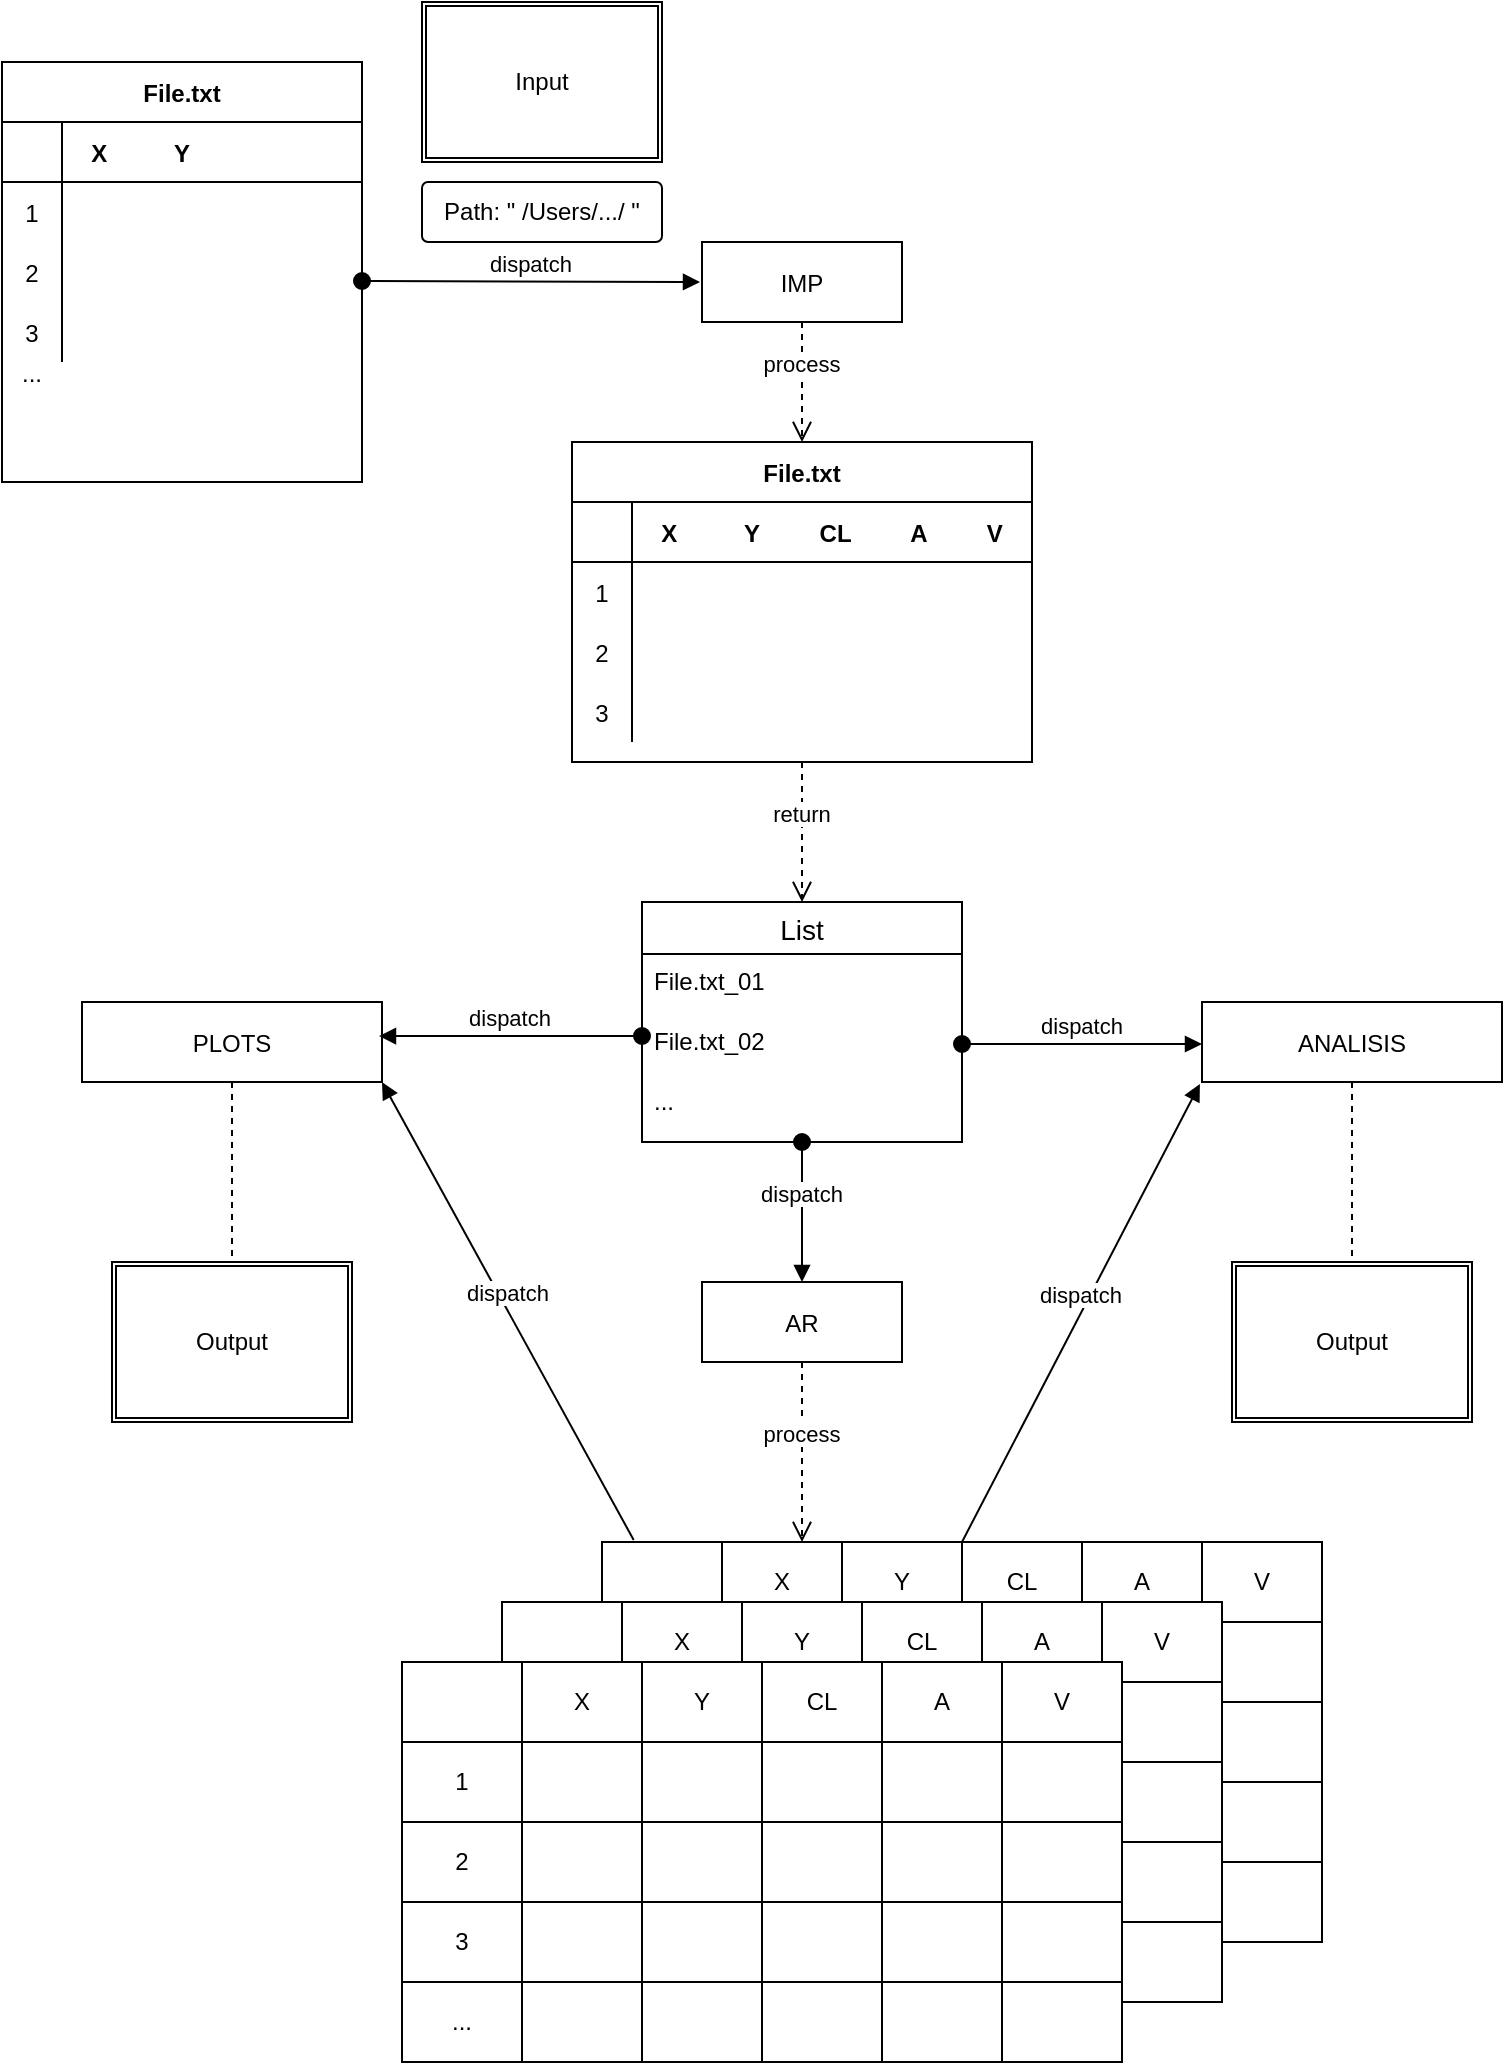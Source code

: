 <mxfile version="13.10.5" type="github"><diagram id="kgpKYQtTHZ0yAKxKKP6v" name="Page-1"><mxGraphModel dx="830" dy="463" grid="1" gridSize="10" guides="1" tooltips="1" connect="1" arrows="1" fold="1" page="1" pageScale="1" pageWidth="850" pageHeight="1100" math="0" shadow="0"><root><mxCell id="0"/><mxCell id="1" parent="0"/><mxCell id="3nuBFxr9cyL0pnOWT2aG-1" value="ANALISIS" style="shape=umlLifeline;perimeter=lifelinePerimeter;container=1;collapsible=0;recursiveResize=0;rounded=0;shadow=0;strokeWidth=1;" parent="1" vertex="1"><mxGeometry x="640" y="540" width="150" height="130" as="geometry"/></mxCell><mxCell id="3nuBFxr9cyL0pnOWT2aG-5" value="IMP" style="shape=umlLifeline;perimeter=lifelinePerimeter;container=1;collapsible=0;recursiveResize=0;rounded=0;shadow=0;strokeWidth=1;" parent="1" vertex="1"><mxGeometry x="390" y="160" width="100" height="40" as="geometry"/></mxCell><mxCell id="3nuBFxr9cyL0pnOWT2aG-8" value="dispatch" style="verticalAlign=bottom;endArrow=block;shadow=0;strokeWidth=1;entryX=-0.007;entryY=0.315;entryDx=0;entryDy=0;entryPerimeter=0;" parent="1" target="3nuBFxr9cyL0pnOWT2aG-1" edge="1"><mxGeometry relative="1" as="geometry"><mxPoint x="520" y="810" as="sourcePoint"/><mxPoint x="643" y="580" as="targetPoint"/></mxGeometry></mxCell><mxCell id="3nuBFxr9cyL0pnOWT2aG-10" value="process" style="verticalAlign=bottom;endArrow=open;dashed=1;endSize=8;shadow=0;strokeWidth=1;exitX=0.5;exitY=1;exitDx=0;exitDy=0;exitPerimeter=0;" parent="1" source="f9aZfMR1xTo5Dr4xOCd6-70" edge="1"><mxGeometry relative="1" as="geometry"><mxPoint x="440" y="810" as="targetPoint"/><mxPoint x="523" y="610" as="sourcePoint"/></mxGeometry></mxCell><mxCell id="f9aZfMR1xTo5Dr4xOCd6-3" value="File.txt" style="shape=table;startSize=30;container=1;collapsible=1;childLayout=tableLayout;fixedRows=1;rowLines=0;fontStyle=1;align=center;resizeLast=1;" vertex="1" parent="1"><mxGeometry x="40" y="70" width="180" height="210" as="geometry"/></mxCell><mxCell id="f9aZfMR1xTo5Dr4xOCd6-4" value="" style="shape=partialRectangle;collapsible=0;dropTarget=0;pointerEvents=0;fillColor=none;top=0;left=0;bottom=1;right=0;points=[[0,0.5],[1,0.5]];portConstraint=eastwest;" vertex="1" parent="f9aZfMR1xTo5Dr4xOCd6-3"><mxGeometry y="30" width="180" height="30" as="geometry"/></mxCell><mxCell id="f9aZfMR1xTo5Dr4xOCd6-5" value="" style="shape=partialRectangle;connectable=0;fillColor=none;top=0;left=0;bottom=0;right=0;fontStyle=1;overflow=hidden;" vertex="1" parent="f9aZfMR1xTo5Dr4xOCd6-4"><mxGeometry width="30" height="30" as="geometry"/></mxCell><mxCell id="f9aZfMR1xTo5Dr4xOCd6-6" value="  X          Y" style="shape=partialRectangle;connectable=0;fillColor=none;top=0;left=0;bottom=0;right=0;align=left;spacingLeft=6;fontStyle=1;overflow=hidden;" vertex="1" parent="f9aZfMR1xTo5Dr4xOCd6-4"><mxGeometry x="30" width="150" height="30" as="geometry"/></mxCell><mxCell id="f9aZfMR1xTo5Dr4xOCd6-7" value="" style="shape=partialRectangle;collapsible=0;dropTarget=0;pointerEvents=0;fillColor=none;top=0;left=0;bottom=0;right=0;points=[[0,0.5],[1,0.5]];portConstraint=eastwest;" vertex="1" parent="f9aZfMR1xTo5Dr4xOCd6-3"><mxGeometry y="60" width="180" height="30" as="geometry"/></mxCell><mxCell id="f9aZfMR1xTo5Dr4xOCd6-8" value="1" style="shape=partialRectangle;connectable=0;fillColor=none;top=0;left=0;bottom=0;right=0;editable=1;overflow=hidden;" vertex="1" parent="f9aZfMR1xTo5Dr4xOCd6-7"><mxGeometry width="30" height="30" as="geometry"/></mxCell><mxCell id="f9aZfMR1xTo5Dr4xOCd6-9" value="" style="shape=partialRectangle;connectable=0;fillColor=none;top=0;left=0;bottom=0;right=0;align=left;spacingLeft=6;overflow=hidden;" vertex="1" parent="f9aZfMR1xTo5Dr4xOCd6-7"><mxGeometry x="30" width="150" height="30" as="geometry"/></mxCell><mxCell id="f9aZfMR1xTo5Dr4xOCd6-10" value="" style="shape=partialRectangle;collapsible=0;dropTarget=0;pointerEvents=0;fillColor=none;top=0;left=0;bottom=0;right=0;points=[[0,0.5],[1,0.5]];portConstraint=eastwest;" vertex="1" parent="f9aZfMR1xTo5Dr4xOCd6-3"><mxGeometry y="90" width="180" height="30" as="geometry"/></mxCell><mxCell id="f9aZfMR1xTo5Dr4xOCd6-11" value="2" style="shape=partialRectangle;connectable=0;fillColor=none;top=0;left=0;bottom=0;right=0;editable=1;overflow=hidden;" vertex="1" parent="f9aZfMR1xTo5Dr4xOCd6-10"><mxGeometry width="30" height="30" as="geometry"/></mxCell><mxCell id="f9aZfMR1xTo5Dr4xOCd6-12" value="" style="shape=partialRectangle;connectable=0;fillColor=none;top=0;left=0;bottom=0;right=0;align=left;spacingLeft=6;overflow=hidden;" vertex="1" parent="f9aZfMR1xTo5Dr4xOCd6-10"><mxGeometry x="30" width="150" height="30" as="geometry"/></mxCell><mxCell id="f9aZfMR1xTo5Dr4xOCd6-13" value="" style="shape=partialRectangle;collapsible=0;dropTarget=0;pointerEvents=0;fillColor=none;top=0;left=0;bottom=0;right=0;points=[[0,0.5],[1,0.5]];portConstraint=eastwest;" vertex="1" parent="f9aZfMR1xTo5Dr4xOCd6-3"><mxGeometry y="120" width="180" height="30" as="geometry"/></mxCell><mxCell id="f9aZfMR1xTo5Dr4xOCd6-14" value="3" style="shape=partialRectangle;connectable=0;fillColor=none;top=0;left=0;bottom=0;right=0;editable=1;overflow=hidden;" vertex="1" parent="f9aZfMR1xTo5Dr4xOCd6-13"><mxGeometry width="30" height="30" as="geometry"/></mxCell><mxCell id="f9aZfMR1xTo5Dr4xOCd6-15" value="" style="shape=partialRectangle;connectable=0;fillColor=none;top=0;left=0;bottom=0;right=0;align=left;spacingLeft=6;overflow=hidden;" vertex="1" parent="f9aZfMR1xTo5Dr4xOCd6-13"><mxGeometry x="30" width="150" height="30" as="geometry"/></mxCell><mxCell id="f9aZfMR1xTo5Dr4xOCd6-17" value="..." style="shape=partialRectangle;connectable=0;fillColor=none;top=0;left=0;bottom=0;right=0;editable=1;overflow=hidden;" vertex="1" parent="1"><mxGeometry x="40" y="210" width="30" height="30" as="geometry"/></mxCell><mxCell id="f9aZfMR1xTo5Dr4xOCd6-44" value="List" style="swimlane;fontStyle=0;childLayout=stackLayout;horizontal=1;startSize=26;horizontalStack=0;resizeParent=1;resizeParentMax=0;resizeLast=0;collapsible=1;marginBottom=0;align=center;fontSize=14;" vertex="1" parent="1"><mxGeometry x="360" y="490" width="160" height="120" as="geometry"/></mxCell><mxCell id="f9aZfMR1xTo5Dr4xOCd6-45" value="File.txt_01&#xa;" style="text;strokeColor=none;fillColor=none;spacingLeft=4;spacingRight=4;overflow=hidden;rotatable=0;points=[[0,0.5],[1,0.5]];portConstraint=eastwest;fontSize=12;" vertex="1" parent="f9aZfMR1xTo5Dr4xOCd6-44"><mxGeometry y="26" width="160" height="30" as="geometry"/></mxCell><mxCell id="f9aZfMR1xTo5Dr4xOCd6-46" value="File.txt_02&#xa;" style="text;strokeColor=none;fillColor=none;spacingLeft=4;spacingRight=4;overflow=hidden;rotatable=0;points=[[0,0.5],[1,0.5]];portConstraint=eastwest;fontSize=12;" vertex="1" parent="f9aZfMR1xTo5Dr4xOCd6-44"><mxGeometry y="56" width="160" height="30" as="geometry"/></mxCell><mxCell id="f9aZfMR1xTo5Dr4xOCd6-47" value="..." style="text;strokeColor=none;fillColor=none;spacingLeft=4;spacingRight=4;overflow=hidden;rotatable=0;points=[[0,0.5],[1,0.5]];portConstraint=eastwest;fontSize=12;" vertex="1" parent="f9aZfMR1xTo5Dr4xOCd6-44"><mxGeometry y="86" width="160" height="34" as="geometry"/></mxCell><mxCell id="f9aZfMR1xTo5Dr4xOCd6-71" value="dispatch" style="verticalAlign=bottom;startArrow=oval;endArrow=block;startSize=8;shadow=0;strokeWidth=1;exitX=1;exitY=0.5;exitDx=0;exitDy=0;entryX=0.5;entryY=0;entryDx=0;entryDy=0;entryPerimeter=0;" edge="1" parent="f9aZfMR1xTo5Dr4xOCd6-44" target="f9aZfMR1xTo5Dr4xOCd6-70"><mxGeometry relative="1" as="geometry"><mxPoint x="80" y="120" as="sourcePoint"/><mxPoint x="200" y="120" as="targetPoint"/></mxGeometry></mxCell><mxCell id="f9aZfMR1xTo5Dr4xOCd6-50" value="Path: &quot; /Users/.../ &quot;" style="rounded=1;arcSize=10;whiteSpace=wrap;html=1;align=center;" vertex="1" parent="1"><mxGeometry x="250" y="130" width="120" height="30" as="geometry"/></mxCell><mxCell id="f9aZfMR1xTo5Dr4xOCd6-51" value="PLOTS" style="shape=umlLifeline;perimeter=lifelinePerimeter;container=1;collapsible=0;recursiveResize=0;rounded=0;shadow=0;strokeWidth=1;" vertex="1" parent="1"><mxGeometry x="80" y="540" width="150" height="130" as="geometry"/></mxCell><mxCell id="3nuBFxr9cyL0pnOWT2aG-3" value="dispatch" style="verticalAlign=bottom;startArrow=oval;endArrow=block;startSize=8;shadow=0;strokeWidth=1;exitX=1;exitY=0.5;exitDx=0;exitDy=0;" parent="1" edge="1" source="f9aZfMR1xTo5Dr4xOCd6-46"><mxGeometry relative="1" as="geometry"><mxPoint x="540" y="560.5" as="sourcePoint"/><mxPoint x="640" y="561" as="targetPoint"/></mxGeometry></mxCell><mxCell id="f9aZfMR1xTo5Dr4xOCd6-52" value="dispatch" style="verticalAlign=bottom;startArrow=oval;endArrow=block;startSize=8;shadow=0;strokeWidth=1;entryX=0.99;entryY=0.131;entryDx=0;entryDy=0;entryPerimeter=0;" edge="1" parent="1" target="f9aZfMR1xTo5Dr4xOCd6-51"><mxGeometry relative="1" as="geometry"><mxPoint x="360" y="557" as="sourcePoint"/><mxPoint x="290" y="560.5" as="targetPoint"/></mxGeometry></mxCell><mxCell id="f9aZfMR1xTo5Dr4xOCd6-54" value="File.txt" style="shape=table;startSize=30;container=1;collapsible=1;childLayout=tableLayout;fixedRows=1;rowLines=0;fontStyle=1;align=center;resizeLast=1;" vertex="1" parent="1"><mxGeometry x="325" y="260" width="230" height="160" as="geometry"/></mxCell><mxCell id="f9aZfMR1xTo5Dr4xOCd6-55" value="" style="shape=partialRectangle;collapsible=0;dropTarget=0;pointerEvents=0;fillColor=none;top=0;left=0;bottom=1;right=0;points=[[0,0.5],[1,0.5]];portConstraint=eastwest;" vertex="1" parent="f9aZfMR1xTo5Dr4xOCd6-54"><mxGeometry y="30" width="230" height="30" as="geometry"/></mxCell><mxCell id="f9aZfMR1xTo5Dr4xOCd6-56" value="" style="shape=partialRectangle;connectable=0;fillColor=none;top=0;left=0;bottom=0;right=0;fontStyle=1;overflow=hidden;" vertex="1" parent="f9aZfMR1xTo5Dr4xOCd6-55"><mxGeometry width="30" height="30" as="geometry"/></mxCell><mxCell id="f9aZfMR1xTo5Dr4xOCd6-57" value="  X          Y         CL         A         V" style="shape=partialRectangle;connectable=0;fillColor=none;top=0;left=0;bottom=0;right=0;align=left;spacingLeft=6;fontStyle=1;overflow=hidden;" vertex="1" parent="f9aZfMR1xTo5Dr4xOCd6-55"><mxGeometry x="30" width="200" height="30" as="geometry"/></mxCell><mxCell id="f9aZfMR1xTo5Dr4xOCd6-58" value="" style="shape=partialRectangle;collapsible=0;dropTarget=0;pointerEvents=0;fillColor=none;top=0;left=0;bottom=0;right=0;points=[[0,0.5],[1,0.5]];portConstraint=eastwest;" vertex="1" parent="f9aZfMR1xTo5Dr4xOCd6-54"><mxGeometry y="60" width="230" height="30" as="geometry"/></mxCell><mxCell id="f9aZfMR1xTo5Dr4xOCd6-59" value="1" style="shape=partialRectangle;connectable=0;fillColor=none;top=0;left=0;bottom=0;right=0;editable=1;overflow=hidden;" vertex="1" parent="f9aZfMR1xTo5Dr4xOCd6-58"><mxGeometry width="30" height="30" as="geometry"/></mxCell><mxCell id="f9aZfMR1xTo5Dr4xOCd6-60" value="" style="shape=partialRectangle;connectable=0;fillColor=none;top=0;left=0;bottom=0;right=0;align=left;spacingLeft=6;overflow=hidden;" vertex="1" parent="f9aZfMR1xTo5Dr4xOCd6-58"><mxGeometry x="30" width="200" height="30" as="geometry"/></mxCell><mxCell id="f9aZfMR1xTo5Dr4xOCd6-61" value="" style="shape=partialRectangle;collapsible=0;dropTarget=0;pointerEvents=0;fillColor=none;top=0;left=0;bottom=0;right=0;points=[[0,0.5],[1,0.5]];portConstraint=eastwest;" vertex="1" parent="f9aZfMR1xTo5Dr4xOCd6-54"><mxGeometry y="90" width="230" height="30" as="geometry"/></mxCell><mxCell id="f9aZfMR1xTo5Dr4xOCd6-62" value="2" style="shape=partialRectangle;connectable=0;fillColor=none;top=0;left=0;bottom=0;right=0;editable=1;overflow=hidden;" vertex="1" parent="f9aZfMR1xTo5Dr4xOCd6-61"><mxGeometry width="30" height="30" as="geometry"/></mxCell><mxCell id="f9aZfMR1xTo5Dr4xOCd6-63" value="" style="shape=partialRectangle;connectable=0;fillColor=none;top=0;left=0;bottom=0;right=0;align=left;spacingLeft=6;overflow=hidden;" vertex="1" parent="f9aZfMR1xTo5Dr4xOCd6-61"><mxGeometry x="30" width="200" height="30" as="geometry"/></mxCell><mxCell id="f9aZfMR1xTo5Dr4xOCd6-64" value="" style="shape=partialRectangle;collapsible=0;dropTarget=0;pointerEvents=0;fillColor=none;top=0;left=0;bottom=0;right=0;points=[[0,0.5],[1,0.5]];portConstraint=eastwest;" vertex="1" parent="f9aZfMR1xTo5Dr4xOCd6-54"><mxGeometry y="120" width="230" height="30" as="geometry"/></mxCell><mxCell id="f9aZfMR1xTo5Dr4xOCd6-65" value="3" style="shape=partialRectangle;connectable=0;fillColor=none;top=0;left=0;bottom=0;right=0;editable=1;overflow=hidden;" vertex="1" parent="f9aZfMR1xTo5Dr4xOCd6-64"><mxGeometry width="30" height="30" as="geometry"/></mxCell><mxCell id="f9aZfMR1xTo5Dr4xOCd6-66" value="" style="shape=partialRectangle;connectable=0;fillColor=none;top=0;left=0;bottom=0;right=0;align=left;spacingLeft=6;overflow=hidden;" vertex="1" parent="f9aZfMR1xTo5Dr4xOCd6-64"><mxGeometry x="30" width="200" height="30" as="geometry"/></mxCell><mxCell id="f9aZfMR1xTo5Dr4xOCd6-67" value="return" style="verticalAlign=bottom;endArrow=open;dashed=1;endSize=8;exitX=0.5;exitY=1;shadow=0;strokeWidth=1;entryX=0.5;entryY=0;entryDx=0;entryDy=0;exitDx=0;exitDy=0;" edge="1" parent="1" source="f9aZfMR1xTo5Dr4xOCd6-54" target="f9aZfMR1xTo5Dr4xOCd6-44"><mxGeometry relative="1" as="geometry"><mxPoint x="600" y="155" as="targetPoint"/><mxPoint x="500" y="154.5" as="sourcePoint"/></mxGeometry></mxCell><mxCell id="3nuBFxr9cyL0pnOWT2aG-7" value="process" style="verticalAlign=bottom;endArrow=open;dashed=1;endSize=8;exitX=0.5;exitY=1;shadow=0;strokeWidth=1;entryX=0.5;entryY=0;entryDx=0;entryDy=0;exitDx=0;exitDy=0;exitPerimeter=0;" parent="1" source="3nuBFxr9cyL0pnOWT2aG-5" target="f9aZfMR1xTo5Dr4xOCd6-54" edge="1"><mxGeometry relative="1" as="geometry"><mxPoint x="320" y="174.5" as="targetPoint"/><mxPoint x="490" y="174.5" as="sourcePoint"/></mxGeometry></mxCell><mxCell id="f9aZfMR1xTo5Dr4xOCd6-69" value="dispatch" style="verticalAlign=bottom;startArrow=oval;endArrow=block;startSize=8;shadow=0;strokeWidth=1;exitX=1;exitY=0.5;exitDx=0;exitDy=0;entryX=-0.01;entryY=0.5;entryDx=0;entryDy=0;entryPerimeter=0;" edge="1" parent="1" target="3nuBFxr9cyL0pnOWT2aG-5"><mxGeometry relative="1" as="geometry"><mxPoint x="220" y="179.5" as="sourcePoint"/><mxPoint x="340" y="179.5" as="targetPoint"/></mxGeometry></mxCell><mxCell id="f9aZfMR1xTo5Dr4xOCd6-70" value="AR" style="shape=umlLifeline;perimeter=lifelinePerimeter;container=1;collapsible=0;recursiveResize=0;rounded=0;shadow=0;strokeWidth=1;" vertex="1" parent="1"><mxGeometry x="390" y="680" width="100" height="40" as="geometry"/></mxCell><mxCell id="f9aZfMR1xTo5Dr4xOCd6-72" value="" style="shape=table;html=1;whiteSpace=wrap;startSize=0;container=1;collapsible=0;childLayout=tableLayout;" vertex="1" parent="1"><mxGeometry x="340" y="810" width="360" height="200" as="geometry"/></mxCell><mxCell id="f9aZfMR1xTo5Dr4xOCd6-73" value="" style="shape=partialRectangle;html=1;whiteSpace=wrap;collapsible=0;dropTarget=0;pointerEvents=0;fillColor=none;top=0;left=0;bottom=0;right=0;points=[[0,0.5],[1,0.5]];portConstraint=eastwest;" vertex="1" parent="f9aZfMR1xTo5Dr4xOCd6-72"><mxGeometry width="360" height="40" as="geometry"/></mxCell><mxCell id="f9aZfMR1xTo5Dr4xOCd6-74" value="" style="shape=partialRectangle;html=1;whiteSpace=wrap;connectable=0;fillColor=none;top=0;left=0;bottom=0;right=0;overflow=hidden;" vertex="1" parent="f9aZfMR1xTo5Dr4xOCd6-73"><mxGeometry width="60" height="40" as="geometry"/></mxCell><mxCell id="f9aZfMR1xTo5Dr4xOCd6-75" value="X" style="shape=partialRectangle;html=1;whiteSpace=wrap;connectable=0;fillColor=none;top=0;left=0;bottom=0;right=0;overflow=hidden;" vertex="1" parent="f9aZfMR1xTo5Dr4xOCd6-73"><mxGeometry x="60" width="60" height="40" as="geometry"/></mxCell><mxCell id="f9aZfMR1xTo5Dr4xOCd6-76" value="Y" style="shape=partialRectangle;html=1;whiteSpace=wrap;connectable=0;fillColor=none;top=0;left=0;bottom=0;right=0;overflow=hidden;" vertex="1" parent="f9aZfMR1xTo5Dr4xOCd6-73"><mxGeometry x="120" width="60" height="40" as="geometry"/></mxCell><mxCell id="f9aZfMR1xTo5Dr4xOCd6-88" value="CL" style="shape=partialRectangle;html=1;whiteSpace=wrap;connectable=0;fillColor=none;top=0;left=0;bottom=0;right=0;overflow=hidden;" vertex="1" parent="f9aZfMR1xTo5Dr4xOCd6-73"><mxGeometry x="180" width="60" height="40" as="geometry"/></mxCell><mxCell id="f9aZfMR1xTo5Dr4xOCd6-91" value="A" style="shape=partialRectangle;html=1;whiteSpace=wrap;connectable=0;fillColor=none;top=0;left=0;bottom=0;right=0;overflow=hidden;" vertex="1" parent="f9aZfMR1xTo5Dr4xOCd6-73"><mxGeometry x="240" width="60" height="40" as="geometry"/></mxCell><mxCell id="f9aZfMR1xTo5Dr4xOCd6-94" value="V" style="shape=partialRectangle;html=1;whiteSpace=wrap;connectable=0;fillColor=none;top=0;left=0;bottom=0;right=0;overflow=hidden;" vertex="1" parent="f9aZfMR1xTo5Dr4xOCd6-73"><mxGeometry x="300" width="60" height="40" as="geometry"/></mxCell><mxCell id="f9aZfMR1xTo5Dr4xOCd6-77" value="" style="shape=partialRectangle;html=1;whiteSpace=wrap;collapsible=0;dropTarget=0;pointerEvents=0;fillColor=none;top=0;left=0;bottom=0;right=0;points=[[0,0.5],[1,0.5]];portConstraint=eastwest;" vertex="1" parent="f9aZfMR1xTo5Dr4xOCd6-72"><mxGeometry y="40" width="360" height="40" as="geometry"/></mxCell><mxCell id="f9aZfMR1xTo5Dr4xOCd6-78" value="1" style="shape=partialRectangle;html=1;whiteSpace=wrap;connectable=0;fillColor=none;top=0;left=0;bottom=0;right=0;overflow=hidden;" vertex="1" parent="f9aZfMR1xTo5Dr4xOCd6-77"><mxGeometry width="60" height="40" as="geometry"/></mxCell><mxCell id="f9aZfMR1xTo5Dr4xOCd6-79" value="" style="shape=partialRectangle;html=1;whiteSpace=wrap;connectable=0;fillColor=none;top=0;left=0;bottom=0;right=0;overflow=hidden;" vertex="1" parent="f9aZfMR1xTo5Dr4xOCd6-77"><mxGeometry x="60" width="60" height="40" as="geometry"/></mxCell><mxCell id="f9aZfMR1xTo5Dr4xOCd6-80" value="" style="shape=partialRectangle;html=1;whiteSpace=wrap;connectable=0;fillColor=none;top=0;left=0;bottom=0;right=0;overflow=hidden;" vertex="1" parent="f9aZfMR1xTo5Dr4xOCd6-77"><mxGeometry x="120" width="60" height="40" as="geometry"/></mxCell><mxCell id="f9aZfMR1xTo5Dr4xOCd6-89" style="shape=partialRectangle;html=1;whiteSpace=wrap;connectable=0;fillColor=none;top=0;left=0;bottom=0;right=0;overflow=hidden;" vertex="1" parent="f9aZfMR1xTo5Dr4xOCd6-77"><mxGeometry x="180" width="60" height="40" as="geometry"/></mxCell><mxCell id="f9aZfMR1xTo5Dr4xOCd6-92" style="shape=partialRectangle;html=1;whiteSpace=wrap;connectable=0;fillColor=none;top=0;left=0;bottom=0;right=0;overflow=hidden;" vertex="1" parent="f9aZfMR1xTo5Dr4xOCd6-77"><mxGeometry x="240" width="60" height="40" as="geometry"/></mxCell><mxCell id="f9aZfMR1xTo5Dr4xOCd6-95" style="shape=partialRectangle;html=1;whiteSpace=wrap;connectable=0;fillColor=none;top=0;left=0;bottom=0;right=0;overflow=hidden;" vertex="1" parent="f9aZfMR1xTo5Dr4xOCd6-77"><mxGeometry x="300" width="60" height="40" as="geometry"/></mxCell><mxCell id="f9aZfMR1xTo5Dr4xOCd6-81" value="" style="shape=partialRectangle;html=1;whiteSpace=wrap;collapsible=0;dropTarget=0;pointerEvents=0;fillColor=none;top=0;left=0;bottom=0;right=0;points=[[0,0.5],[1,0.5]];portConstraint=eastwest;" vertex="1" parent="f9aZfMR1xTo5Dr4xOCd6-72"><mxGeometry y="80" width="360" height="40" as="geometry"/></mxCell><mxCell id="f9aZfMR1xTo5Dr4xOCd6-82" value="2" style="shape=partialRectangle;html=1;whiteSpace=wrap;connectable=0;fillColor=none;top=0;left=0;bottom=0;right=0;overflow=hidden;" vertex="1" parent="f9aZfMR1xTo5Dr4xOCd6-81"><mxGeometry width="60" height="40" as="geometry"/></mxCell><mxCell id="f9aZfMR1xTo5Dr4xOCd6-83" value="" style="shape=partialRectangle;html=1;whiteSpace=wrap;connectable=0;fillColor=none;top=0;left=0;bottom=0;right=0;overflow=hidden;" vertex="1" parent="f9aZfMR1xTo5Dr4xOCd6-81"><mxGeometry x="60" width="60" height="40" as="geometry"/></mxCell><mxCell id="f9aZfMR1xTo5Dr4xOCd6-84" value="" style="shape=partialRectangle;html=1;whiteSpace=wrap;connectable=0;fillColor=none;top=0;left=0;bottom=0;right=0;overflow=hidden;" vertex="1" parent="f9aZfMR1xTo5Dr4xOCd6-81"><mxGeometry x="120" width="60" height="40" as="geometry"/></mxCell><mxCell id="f9aZfMR1xTo5Dr4xOCd6-90" style="shape=partialRectangle;html=1;whiteSpace=wrap;connectable=0;fillColor=none;top=0;left=0;bottom=0;right=0;overflow=hidden;" vertex="1" parent="f9aZfMR1xTo5Dr4xOCd6-81"><mxGeometry x="180" width="60" height="40" as="geometry"/></mxCell><mxCell id="f9aZfMR1xTo5Dr4xOCd6-93" style="shape=partialRectangle;html=1;whiteSpace=wrap;connectable=0;fillColor=none;top=0;left=0;bottom=0;right=0;overflow=hidden;" vertex="1" parent="f9aZfMR1xTo5Dr4xOCd6-81"><mxGeometry x="240" width="60" height="40" as="geometry"/></mxCell><mxCell id="f9aZfMR1xTo5Dr4xOCd6-96" style="shape=partialRectangle;html=1;whiteSpace=wrap;connectable=0;fillColor=none;top=0;left=0;bottom=0;right=0;overflow=hidden;" vertex="1" parent="f9aZfMR1xTo5Dr4xOCd6-81"><mxGeometry x="300" width="60" height="40" as="geometry"/></mxCell><mxCell id="f9aZfMR1xTo5Dr4xOCd6-114" style="shape=partialRectangle;html=1;whiteSpace=wrap;collapsible=0;dropTarget=0;pointerEvents=0;fillColor=none;top=0;left=0;bottom=0;right=0;points=[[0,0.5],[1,0.5]];portConstraint=eastwest;" vertex="1" parent="f9aZfMR1xTo5Dr4xOCd6-72"><mxGeometry y="120" width="360" height="40" as="geometry"/></mxCell><mxCell id="f9aZfMR1xTo5Dr4xOCd6-115" value="3" style="shape=partialRectangle;html=1;whiteSpace=wrap;connectable=0;fillColor=none;top=0;left=0;bottom=0;right=0;overflow=hidden;" vertex="1" parent="f9aZfMR1xTo5Dr4xOCd6-114"><mxGeometry width="60" height="40" as="geometry"/></mxCell><mxCell id="f9aZfMR1xTo5Dr4xOCd6-116" style="shape=partialRectangle;html=1;whiteSpace=wrap;connectable=0;fillColor=none;top=0;left=0;bottom=0;right=0;overflow=hidden;" vertex="1" parent="f9aZfMR1xTo5Dr4xOCd6-114"><mxGeometry x="60" width="60" height="40" as="geometry"/></mxCell><mxCell id="f9aZfMR1xTo5Dr4xOCd6-117" style="shape=partialRectangle;html=1;whiteSpace=wrap;connectable=0;fillColor=none;top=0;left=0;bottom=0;right=0;overflow=hidden;" vertex="1" parent="f9aZfMR1xTo5Dr4xOCd6-114"><mxGeometry x="120" width="60" height="40" as="geometry"/></mxCell><mxCell id="f9aZfMR1xTo5Dr4xOCd6-118" style="shape=partialRectangle;html=1;whiteSpace=wrap;connectable=0;fillColor=none;top=0;left=0;bottom=0;right=0;overflow=hidden;" vertex="1" parent="f9aZfMR1xTo5Dr4xOCd6-114"><mxGeometry x="180" width="60" height="40" as="geometry"/></mxCell><mxCell id="f9aZfMR1xTo5Dr4xOCd6-119" style="shape=partialRectangle;html=1;whiteSpace=wrap;connectable=0;fillColor=none;top=0;left=0;bottom=0;right=0;overflow=hidden;" vertex="1" parent="f9aZfMR1xTo5Dr4xOCd6-114"><mxGeometry x="240" width="60" height="40" as="geometry"/></mxCell><mxCell id="f9aZfMR1xTo5Dr4xOCd6-120" style="shape=partialRectangle;html=1;whiteSpace=wrap;connectable=0;fillColor=none;top=0;left=0;bottom=0;right=0;overflow=hidden;" vertex="1" parent="f9aZfMR1xTo5Dr4xOCd6-114"><mxGeometry x="300" width="60" height="40" as="geometry"/></mxCell><mxCell id="f9aZfMR1xTo5Dr4xOCd6-121" style="shape=partialRectangle;html=1;whiteSpace=wrap;collapsible=0;dropTarget=0;pointerEvents=0;fillColor=none;top=0;left=0;bottom=0;right=0;points=[[0,0.5],[1,0.5]];portConstraint=eastwest;" vertex="1" parent="f9aZfMR1xTo5Dr4xOCd6-72"><mxGeometry y="160" width="360" height="40" as="geometry"/></mxCell><mxCell id="f9aZfMR1xTo5Dr4xOCd6-122" value="..." style="shape=partialRectangle;html=1;whiteSpace=wrap;connectable=0;fillColor=none;top=0;left=0;bottom=0;right=0;overflow=hidden;" vertex="1" parent="f9aZfMR1xTo5Dr4xOCd6-121"><mxGeometry width="60" height="40" as="geometry"/></mxCell><mxCell id="f9aZfMR1xTo5Dr4xOCd6-123" style="shape=partialRectangle;html=1;whiteSpace=wrap;connectable=0;fillColor=none;top=0;left=0;bottom=0;right=0;overflow=hidden;" vertex="1" parent="f9aZfMR1xTo5Dr4xOCd6-121"><mxGeometry x="60" width="60" height="40" as="geometry"/></mxCell><mxCell id="f9aZfMR1xTo5Dr4xOCd6-124" style="shape=partialRectangle;html=1;whiteSpace=wrap;connectable=0;fillColor=none;top=0;left=0;bottom=0;right=0;overflow=hidden;" vertex="1" parent="f9aZfMR1xTo5Dr4xOCd6-121"><mxGeometry x="120" width="60" height="40" as="geometry"/></mxCell><mxCell id="f9aZfMR1xTo5Dr4xOCd6-125" style="shape=partialRectangle;html=1;whiteSpace=wrap;connectable=0;fillColor=none;top=0;left=0;bottom=0;right=0;overflow=hidden;" vertex="1" parent="f9aZfMR1xTo5Dr4xOCd6-121"><mxGeometry x="180" width="60" height="40" as="geometry"/></mxCell><mxCell id="f9aZfMR1xTo5Dr4xOCd6-126" style="shape=partialRectangle;html=1;whiteSpace=wrap;connectable=0;fillColor=none;top=0;left=0;bottom=0;right=0;overflow=hidden;" vertex="1" parent="f9aZfMR1xTo5Dr4xOCd6-121"><mxGeometry x="240" width="60" height="40" as="geometry"/></mxCell><mxCell id="f9aZfMR1xTo5Dr4xOCd6-127" style="shape=partialRectangle;html=1;whiteSpace=wrap;connectable=0;fillColor=none;top=0;left=0;bottom=0;right=0;overflow=hidden;" vertex="1" parent="f9aZfMR1xTo5Dr4xOCd6-121"><mxGeometry x="300" width="60" height="40" as="geometry"/></mxCell><mxCell id="f9aZfMR1xTo5Dr4xOCd6-164" value="" style="shape=table;html=1;whiteSpace=wrap;startSize=0;container=1;collapsible=0;childLayout=tableLayout;" vertex="1" parent="1"><mxGeometry x="290" y="840" width="360" height="200" as="geometry"/></mxCell><mxCell id="f9aZfMR1xTo5Dr4xOCd6-165" value="" style="shape=partialRectangle;html=1;whiteSpace=wrap;collapsible=0;dropTarget=0;pointerEvents=0;fillColor=none;top=0;left=0;bottom=0;right=0;points=[[0,0.5],[1,0.5]];portConstraint=eastwest;" vertex="1" parent="f9aZfMR1xTo5Dr4xOCd6-164"><mxGeometry width="360" height="40" as="geometry"/></mxCell><mxCell id="f9aZfMR1xTo5Dr4xOCd6-166" value="" style="shape=partialRectangle;html=1;whiteSpace=wrap;connectable=0;fillColor=none;top=0;left=0;bottom=0;right=0;overflow=hidden;" vertex="1" parent="f9aZfMR1xTo5Dr4xOCd6-165"><mxGeometry width="60" height="40" as="geometry"/></mxCell><mxCell id="f9aZfMR1xTo5Dr4xOCd6-167" value="X" style="shape=partialRectangle;html=1;whiteSpace=wrap;connectable=0;fillColor=none;top=0;left=0;bottom=0;right=0;overflow=hidden;" vertex="1" parent="f9aZfMR1xTo5Dr4xOCd6-165"><mxGeometry x="60" width="60" height="40" as="geometry"/></mxCell><mxCell id="f9aZfMR1xTo5Dr4xOCd6-168" value="Y" style="shape=partialRectangle;html=1;whiteSpace=wrap;connectable=0;fillColor=none;top=0;left=0;bottom=0;right=0;overflow=hidden;" vertex="1" parent="f9aZfMR1xTo5Dr4xOCd6-165"><mxGeometry x="120" width="60" height="40" as="geometry"/></mxCell><mxCell id="f9aZfMR1xTo5Dr4xOCd6-169" value="CL" style="shape=partialRectangle;html=1;whiteSpace=wrap;connectable=0;fillColor=none;top=0;left=0;bottom=0;right=0;overflow=hidden;" vertex="1" parent="f9aZfMR1xTo5Dr4xOCd6-165"><mxGeometry x="180" width="60" height="40" as="geometry"/></mxCell><mxCell id="f9aZfMR1xTo5Dr4xOCd6-170" value="A" style="shape=partialRectangle;html=1;whiteSpace=wrap;connectable=0;fillColor=none;top=0;left=0;bottom=0;right=0;overflow=hidden;" vertex="1" parent="f9aZfMR1xTo5Dr4xOCd6-165"><mxGeometry x="240" width="60" height="40" as="geometry"/></mxCell><mxCell id="f9aZfMR1xTo5Dr4xOCd6-171" value="V" style="shape=partialRectangle;html=1;whiteSpace=wrap;connectable=0;fillColor=none;top=0;left=0;bottom=0;right=0;overflow=hidden;" vertex="1" parent="f9aZfMR1xTo5Dr4xOCd6-165"><mxGeometry x="300" width="60" height="40" as="geometry"/></mxCell><mxCell id="f9aZfMR1xTo5Dr4xOCd6-172" value="" style="shape=partialRectangle;html=1;whiteSpace=wrap;collapsible=0;dropTarget=0;pointerEvents=0;fillColor=none;top=0;left=0;bottom=0;right=0;points=[[0,0.5],[1,0.5]];portConstraint=eastwest;" vertex="1" parent="f9aZfMR1xTo5Dr4xOCd6-164"><mxGeometry y="40" width="360" height="40" as="geometry"/></mxCell><mxCell id="f9aZfMR1xTo5Dr4xOCd6-173" value="1" style="shape=partialRectangle;html=1;whiteSpace=wrap;connectable=0;fillColor=none;top=0;left=0;bottom=0;right=0;overflow=hidden;" vertex="1" parent="f9aZfMR1xTo5Dr4xOCd6-172"><mxGeometry width="60" height="40" as="geometry"/></mxCell><mxCell id="f9aZfMR1xTo5Dr4xOCd6-174" value="" style="shape=partialRectangle;html=1;whiteSpace=wrap;connectable=0;fillColor=none;top=0;left=0;bottom=0;right=0;overflow=hidden;" vertex="1" parent="f9aZfMR1xTo5Dr4xOCd6-172"><mxGeometry x="60" width="60" height="40" as="geometry"/></mxCell><mxCell id="f9aZfMR1xTo5Dr4xOCd6-175" value="" style="shape=partialRectangle;html=1;whiteSpace=wrap;connectable=0;fillColor=none;top=0;left=0;bottom=0;right=0;overflow=hidden;" vertex="1" parent="f9aZfMR1xTo5Dr4xOCd6-172"><mxGeometry x="120" width="60" height="40" as="geometry"/></mxCell><mxCell id="f9aZfMR1xTo5Dr4xOCd6-176" style="shape=partialRectangle;html=1;whiteSpace=wrap;connectable=0;fillColor=none;top=0;left=0;bottom=0;right=0;overflow=hidden;" vertex="1" parent="f9aZfMR1xTo5Dr4xOCd6-172"><mxGeometry x="180" width="60" height="40" as="geometry"/></mxCell><mxCell id="f9aZfMR1xTo5Dr4xOCd6-177" style="shape=partialRectangle;html=1;whiteSpace=wrap;connectable=0;fillColor=none;top=0;left=0;bottom=0;right=0;overflow=hidden;" vertex="1" parent="f9aZfMR1xTo5Dr4xOCd6-172"><mxGeometry x="240" width="60" height="40" as="geometry"/></mxCell><mxCell id="f9aZfMR1xTo5Dr4xOCd6-178" style="shape=partialRectangle;html=1;whiteSpace=wrap;connectable=0;fillColor=none;top=0;left=0;bottom=0;right=0;overflow=hidden;" vertex="1" parent="f9aZfMR1xTo5Dr4xOCd6-172"><mxGeometry x="300" width="60" height="40" as="geometry"/></mxCell><mxCell id="f9aZfMR1xTo5Dr4xOCd6-179" value="" style="shape=partialRectangle;html=1;whiteSpace=wrap;collapsible=0;dropTarget=0;pointerEvents=0;fillColor=none;top=0;left=0;bottom=0;right=0;points=[[0,0.5],[1,0.5]];portConstraint=eastwest;" vertex="1" parent="f9aZfMR1xTo5Dr4xOCd6-164"><mxGeometry y="80" width="360" height="40" as="geometry"/></mxCell><mxCell id="f9aZfMR1xTo5Dr4xOCd6-180" value="2" style="shape=partialRectangle;html=1;whiteSpace=wrap;connectable=0;fillColor=none;top=0;left=0;bottom=0;right=0;overflow=hidden;" vertex="1" parent="f9aZfMR1xTo5Dr4xOCd6-179"><mxGeometry width="60" height="40" as="geometry"/></mxCell><mxCell id="f9aZfMR1xTo5Dr4xOCd6-181" value="" style="shape=partialRectangle;html=1;whiteSpace=wrap;connectable=0;fillColor=none;top=0;left=0;bottom=0;right=0;overflow=hidden;" vertex="1" parent="f9aZfMR1xTo5Dr4xOCd6-179"><mxGeometry x="60" width="60" height="40" as="geometry"/></mxCell><mxCell id="f9aZfMR1xTo5Dr4xOCd6-182" value="" style="shape=partialRectangle;html=1;whiteSpace=wrap;connectable=0;fillColor=none;top=0;left=0;bottom=0;right=0;overflow=hidden;" vertex="1" parent="f9aZfMR1xTo5Dr4xOCd6-179"><mxGeometry x="120" width="60" height="40" as="geometry"/></mxCell><mxCell id="f9aZfMR1xTo5Dr4xOCd6-183" style="shape=partialRectangle;html=1;whiteSpace=wrap;connectable=0;fillColor=none;top=0;left=0;bottom=0;right=0;overflow=hidden;" vertex="1" parent="f9aZfMR1xTo5Dr4xOCd6-179"><mxGeometry x="180" width="60" height="40" as="geometry"/></mxCell><mxCell id="f9aZfMR1xTo5Dr4xOCd6-184" style="shape=partialRectangle;html=1;whiteSpace=wrap;connectable=0;fillColor=none;top=0;left=0;bottom=0;right=0;overflow=hidden;" vertex="1" parent="f9aZfMR1xTo5Dr4xOCd6-179"><mxGeometry x="240" width="60" height="40" as="geometry"/></mxCell><mxCell id="f9aZfMR1xTo5Dr4xOCd6-185" style="shape=partialRectangle;html=1;whiteSpace=wrap;connectable=0;fillColor=none;top=0;left=0;bottom=0;right=0;overflow=hidden;" vertex="1" parent="f9aZfMR1xTo5Dr4xOCd6-179"><mxGeometry x="300" width="60" height="40" as="geometry"/></mxCell><mxCell id="f9aZfMR1xTo5Dr4xOCd6-186" style="shape=partialRectangle;html=1;whiteSpace=wrap;collapsible=0;dropTarget=0;pointerEvents=0;fillColor=none;top=0;left=0;bottom=0;right=0;points=[[0,0.5],[1,0.5]];portConstraint=eastwest;" vertex="1" parent="f9aZfMR1xTo5Dr4xOCd6-164"><mxGeometry y="120" width="360" height="40" as="geometry"/></mxCell><mxCell id="f9aZfMR1xTo5Dr4xOCd6-187" value="3" style="shape=partialRectangle;html=1;whiteSpace=wrap;connectable=0;fillColor=none;top=0;left=0;bottom=0;right=0;overflow=hidden;" vertex="1" parent="f9aZfMR1xTo5Dr4xOCd6-186"><mxGeometry width="60" height="40" as="geometry"/></mxCell><mxCell id="f9aZfMR1xTo5Dr4xOCd6-188" style="shape=partialRectangle;html=1;whiteSpace=wrap;connectable=0;fillColor=none;top=0;left=0;bottom=0;right=0;overflow=hidden;" vertex="1" parent="f9aZfMR1xTo5Dr4xOCd6-186"><mxGeometry x="60" width="60" height="40" as="geometry"/></mxCell><mxCell id="f9aZfMR1xTo5Dr4xOCd6-189" style="shape=partialRectangle;html=1;whiteSpace=wrap;connectable=0;fillColor=none;top=0;left=0;bottom=0;right=0;overflow=hidden;" vertex="1" parent="f9aZfMR1xTo5Dr4xOCd6-186"><mxGeometry x="120" width="60" height="40" as="geometry"/></mxCell><mxCell id="f9aZfMR1xTo5Dr4xOCd6-190" style="shape=partialRectangle;html=1;whiteSpace=wrap;connectable=0;fillColor=none;top=0;left=0;bottom=0;right=0;overflow=hidden;" vertex="1" parent="f9aZfMR1xTo5Dr4xOCd6-186"><mxGeometry x="180" width="60" height="40" as="geometry"/></mxCell><mxCell id="f9aZfMR1xTo5Dr4xOCd6-191" style="shape=partialRectangle;html=1;whiteSpace=wrap;connectable=0;fillColor=none;top=0;left=0;bottom=0;right=0;overflow=hidden;" vertex="1" parent="f9aZfMR1xTo5Dr4xOCd6-186"><mxGeometry x="240" width="60" height="40" as="geometry"/></mxCell><mxCell id="f9aZfMR1xTo5Dr4xOCd6-192" style="shape=partialRectangle;html=1;whiteSpace=wrap;connectable=0;fillColor=none;top=0;left=0;bottom=0;right=0;overflow=hidden;" vertex="1" parent="f9aZfMR1xTo5Dr4xOCd6-186"><mxGeometry x="300" width="60" height="40" as="geometry"/></mxCell><mxCell id="f9aZfMR1xTo5Dr4xOCd6-193" style="shape=partialRectangle;html=1;whiteSpace=wrap;collapsible=0;dropTarget=0;pointerEvents=0;fillColor=none;top=0;left=0;bottom=0;right=0;points=[[0,0.5],[1,0.5]];portConstraint=eastwest;" vertex="1" parent="f9aZfMR1xTo5Dr4xOCd6-164"><mxGeometry y="160" width="360" height="40" as="geometry"/></mxCell><mxCell id="f9aZfMR1xTo5Dr4xOCd6-194" value="..." style="shape=partialRectangle;html=1;whiteSpace=wrap;connectable=0;fillColor=none;top=0;left=0;bottom=0;right=0;overflow=hidden;" vertex="1" parent="f9aZfMR1xTo5Dr4xOCd6-193"><mxGeometry width="60" height="40" as="geometry"/></mxCell><mxCell id="f9aZfMR1xTo5Dr4xOCd6-195" style="shape=partialRectangle;html=1;whiteSpace=wrap;connectable=0;fillColor=none;top=0;left=0;bottom=0;right=0;overflow=hidden;" vertex="1" parent="f9aZfMR1xTo5Dr4xOCd6-193"><mxGeometry x="60" width="60" height="40" as="geometry"/></mxCell><mxCell id="f9aZfMR1xTo5Dr4xOCd6-196" style="shape=partialRectangle;html=1;whiteSpace=wrap;connectable=0;fillColor=none;top=0;left=0;bottom=0;right=0;overflow=hidden;" vertex="1" parent="f9aZfMR1xTo5Dr4xOCd6-193"><mxGeometry x="120" width="60" height="40" as="geometry"/></mxCell><mxCell id="f9aZfMR1xTo5Dr4xOCd6-197" style="shape=partialRectangle;html=1;whiteSpace=wrap;connectable=0;fillColor=none;top=0;left=0;bottom=0;right=0;overflow=hidden;" vertex="1" parent="f9aZfMR1xTo5Dr4xOCd6-193"><mxGeometry x="180" width="60" height="40" as="geometry"/></mxCell><mxCell id="f9aZfMR1xTo5Dr4xOCd6-198" style="shape=partialRectangle;html=1;whiteSpace=wrap;connectable=0;fillColor=none;top=0;left=0;bottom=0;right=0;overflow=hidden;" vertex="1" parent="f9aZfMR1xTo5Dr4xOCd6-193"><mxGeometry x="240" width="60" height="40" as="geometry"/></mxCell><mxCell id="f9aZfMR1xTo5Dr4xOCd6-199" style="shape=partialRectangle;html=1;whiteSpace=wrap;connectable=0;fillColor=none;top=0;left=0;bottom=0;right=0;overflow=hidden;" vertex="1" parent="f9aZfMR1xTo5Dr4xOCd6-193"><mxGeometry x="300" width="60" height="40" as="geometry"/></mxCell><mxCell id="f9aZfMR1xTo5Dr4xOCd6-272" value="" style="shape=table;html=1;whiteSpace=wrap;startSize=0;container=1;collapsible=0;childLayout=tableLayout;" vertex="1" parent="1"><mxGeometry x="240" y="870" width="360" height="200" as="geometry"/></mxCell><mxCell id="f9aZfMR1xTo5Dr4xOCd6-273" value="" style="shape=partialRectangle;html=1;whiteSpace=wrap;collapsible=0;dropTarget=0;pointerEvents=0;fillColor=none;top=0;left=0;bottom=0;right=0;points=[[0,0.5],[1,0.5]];portConstraint=eastwest;" vertex="1" parent="f9aZfMR1xTo5Dr4xOCd6-272"><mxGeometry width="360" height="40" as="geometry"/></mxCell><mxCell id="f9aZfMR1xTo5Dr4xOCd6-274" value="" style="shape=partialRectangle;html=1;whiteSpace=wrap;connectable=0;fillColor=none;top=0;left=0;bottom=0;right=0;overflow=hidden;" vertex="1" parent="f9aZfMR1xTo5Dr4xOCd6-273"><mxGeometry width="60" height="40" as="geometry"/></mxCell><mxCell id="f9aZfMR1xTo5Dr4xOCd6-275" value="X" style="shape=partialRectangle;html=1;whiteSpace=wrap;connectable=0;fillColor=none;top=0;left=0;bottom=0;right=0;overflow=hidden;" vertex="1" parent="f9aZfMR1xTo5Dr4xOCd6-273"><mxGeometry x="60" width="60" height="40" as="geometry"/></mxCell><mxCell id="f9aZfMR1xTo5Dr4xOCd6-276" value="Y" style="shape=partialRectangle;html=1;whiteSpace=wrap;connectable=0;fillColor=none;top=0;left=0;bottom=0;right=0;overflow=hidden;" vertex="1" parent="f9aZfMR1xTo5Dr4xOCd6-273"><mxGeometry x="120" width="60" height="40" as="geometry"/></mxCell><mxCell id="f9aZfMR1xTo5Dr4xOCd6-277" value="CL" style="shape=partialRectangle;html=1;whiteSpace=wrap;connectable=0;fillColor=none;top=0;left=0;bottom=0;right=0;overflow=hidden;" vertex="1" parent="f9aZfMR1xTo5Dr4xOCd6-273"><mxGeometry x="180" width="60" height="40" as="geometry"/></mxCell><mxCell id="f9aZfMR1xTo5Dr4xOCd6-278" value="A" style="shape=partialRectangle;html=1;whiteSpace=wrap;connectable=0;fillColor=none;top=0;left=0;bottom=0;right=0;overflow=hidden;" vertex="1" parent="f9aZfMR1xTo5Dr4xOCd6-273"><mxGeometry x="240" width="60" height="40" as="geometry"/></mxCell><mxCell id="f9aZfMR1xTo5Dr4xOCd6-279" value="V" style="shape=partialRectangle;html=1;whiteSpace=wrap;connectable=0;fillColor=none;top=0;left=0;bottom=0;right=0;overflow=hidden;" vertex="1" parent="f9aZfMR1xTo5Dr4xOCd6-273"><mxGeometry x="300" width="60" height="40" as="geometry"/></mxCell><mxCell id="f9aZfMR1xTo5Dr4xOCd6-280" value="" style="shape=partialRectangle;html=1;whiteSpace=wrap;collapsible=0;dropTarget=0;pointerEvents=0;fillColor=none;top=0;left=0;bottom=0;right=0;points=[[0,0.5],[1,0.5]];portConstraint=eastwest;" vertex="1" parent="f9aZfMR1xTo5Dr4xOCd6-272"><mxGeometry y="40" width="360" height="40" as="geometry"/></mxCell><mxCell id="f9aZfMR1xTo5Dr4xOCd6-281" value="1" style="shape=partialRectangle;html=1;whiteSpace=wrap;connectable=0;fillColor=none;top=0;left=0;bottom=0;right=0;overflow=hidden;" vertex="1" parent="f9aZfMR1xTo5Dr4xOCd6-280"><mxGeometry width="60" height="40" as="geometry"/></mxCell><mxCell id="f9aZfMR1xTo5Dr4xOCd6-282" value="" style="shape=partialRectangle;html=1;whiteSpace=wrap;connectable=0;fillColor=none;top=0;left=0;bottom=0;right=0;overflow=hidden;" vertex="1" parent="f9aZfMR1xTo5Dr4xOCd6-280"><mxGeometry x="60" width="60" height="40" as="geometry"/></mxCell><mxCell id="f9aZfMR1xTo5Dr4xOCd6-283" value="" style="shape=partialRectangle;html=1;whiteSpace=wrap;connectable=0;fillColor=none;top=0;left=0;bottom=0;right=0;overflow=hidden;" vertex="1" parent="f9aZfMR1xTo5Dr4xOCd6-280"><mxGeometry x="120" width="60" height="40" as="geometry"/></mxCell><mxCell id="f9aZfMR1xTo5Dr4xOCd6-284" style="shape=partialRectangle;html=1;whiteSpace=wrap;connectable=0;fillColor=none;top=0;left=0;bottom=0;right=0;overflow=hidden;" vertex="1" parent="f9aZfMR1xTo5Dr4xOCd6-280"><mxGeometry x="180" width="60" height="40" as="geometry"/></mxCell><mxCell id="f9aZfMR1xTo5Dr4xOCd6-285" style="shape=partialRectangle;html=1;whiteSpace=wrap;connectable=0;fillColor=none;top=0;left=0;bottom=0;right=0;overflow=hidden;" vertex="1" parent="f9aZfMR1xTo5Dr4xOCd6-280"><mxGeometry x="240" width="60" height="40" as="geometry"/></mxCell><mxCell id="f9aZfMR1xTo5Dr4xOCd6-286" style="shape=partialRectangle;html=1;whiteSpace=wrap;connectable=0;fillColor=none;top=0;left=0;bottom=0;right=0;overflow=hidden;" vertex="1" parent="f9aZfMR1xTo5Dr4xOCd6-280"><mxGeometry x="300" width="60" height="40" as="geometry"/></mxCell><mxCell id="f9aZfMR1xTo5Dr4xOCd6-287" value="" style="shape=partialRectangle;html=1;whiteSpace=wrap;collapsible=0;dropTarget=0;pointerEvents=0;fillColor=none;top=0;left=0;bottom=0;right=0;points=[[0,0.5],[1,0.5]];portConstraint=eastwest;" vertex="1" parent="f9aZfMR1xTo5Dr4xOCd6-272"><mxGeometry y="80" width="360" height="40" as="geometry"/></mxCell><mxCell id="f9aZfMR1xTo5Dr4xOCd6-288" value="2" style="shape=partialRectangle;html=1;whiteSpace=wrap;connectable=0;fillColor=none;top=0;left=0;bottom=0;right=0;overflow=hidden;" vertex="1" parent="f9aZfMR1xTo5Dr4xOCd6-287"><mxGeometry width="60" height="40" as="geometry"/></mxCell><mxCell id="f9aZfMR1xTo5Dr4xOCd6-289" value="" style="shape=partialRectangle;html=1;whiteSpace=wrap;connectable=0;fillColor=none;top=0;left=0;bottom=0;right=0;overflow=hidden;" vertex="1" parent="f9aZfMR1xTo5Dr4xOCd6-287"><mxGeometry x="60" width="60" height="40" as="geometry"/></mxCell><mxCell id="f9aZfMR1xTo5Dr4xOCd6-290" value="" style="shape=partialRectangle;html=1;whiteSpace=wrap;connectable=0;fillColor=none;top=0;left=0;bottom=0;right=0;overflow=hidden;" vertex="1" parent="f9aZfMR1xTo5Dr4xOCd6-287"><mxGeometry x="120" width="60" height="40" as="geometry"/></mxCell><mxCell id="f9aZfMR1xTo5Dr4xOCd6-291" style="shape=partialRectangle;html=1;whiteSpace=wrap;connectable=0;fillColor=none;top=0;left=0;bottom=0;right=0;overflow=hidden;" vertex="1" parent="f9aZfMR1xTo5Dr4xOCd6-287"><mxGeometry x="180" width="60" height="40" as="geometry"/></mxCell><mxCell id="f9aZfMR1xTo5Dr4xOCd6-292" style="shape=partialRectangle;html=1;whiteSpace=wrap;connectable=0;fillColor=none;top=0;left=0;bottom=0;right=0;overflow=hidden;" vertex="1" parent="f9aZfMR1xTo5Dr4xOCd6-287"><mxGeometry x="240" width="60" height="40" as="geometry"/></mxCell><mxCell id="f9aZfMR1xTo5Dr4xOCd6-293" style="shape=partialRectangle;html=1;whiteSpace=wrap;connectable=0;fillColor=none;top=0;left=0;bottom=0;right=0;overflow=hidden;" vertex="1" parent="f9aZfMR1xTo5Dr4xOCd6-287"><mxGeometry x="300" width="60" height="40" as="geometry"/></mxCell><mxCell id="f9aZfMR1xTo5Dr4xOCd6-294" style="shape=partialRectangle;html=1;whiteSpace=wrap;collapsible=0;dropTarget=0;pointerEvents=0;fillColor=none;top=0;left=0;bottom=0;right=0;points=[[0,0.5],[1,0.5]];portConstraint=eastwest;" vertex="1" parent="f9aZfMR1xTo5Dr4xOCd6-272"><mxGeometry y="120" width="360" height="40" as="geometry"/></mxCell><mxCell id="f9aZfMR1xTo5Dr4xOCd6-295" value="3" style="shape=partialRectangle;html=1;whiteSpace=wrap;connectable=0;fillColor=none;top=0;left=0;bottom=0;right=0;overflow=hidden;" vertex="1" parent="f9aZfMR1xTo5Dr4xOCd6-294"><mxGeometry width="60" height="40" as="geometry"/></mxCell><mxCell id="f9aZfMR1xTo5Dr4xOCd6-296" style="shape=partialRectangle;html=1;whiteSpace=wrap;connectable=0;fillColor=none;top=0;left=0;bottom=0;right=0;overflow=hidden;" vertex="1" parent="f9aZfMR1xTo5Dr4xOCd6-294"><mxGeometry x="60" width="60" height="40" as="geometry"/></mxCell><mxCell id="f9aZfMR1xTo5Dr4xOCd6-297" style="shape=partialRectangle;html=1;whiteSpace=wrap;connectable=0;fillColor=none;top=0;left=0;bottom=0;right=0;overflow=hidden;" vertex="1" parent="f9aZfMR1xTo5Dr4xOCd6-294"><mxGeometry x="120" width="60" height="40" as="geometry"/></mxCell><mxCell id="f9aZfMR1xTo5Dr4xOCd6-298" style="shape=partialRectangle;html=1;whiteSpace=wrap;connectable=0;fillColor=none;top=0;left=0;bottom=0;right=0;overflow=hidden;" vertex="1" parent="f9aZfMR1xTo5Dr4xOCd6-294"><mxGeometry x="180" width="60" height="40" as="geometry"/></mxCell><mxCell id="f9aZfMR1xTo5Dr4xOCd6-299" style="shape=partialRectangle;html=1;whiteSpace=wrap;connectable=0;fillColor=none;top=0;left=0;bottom=0;right=0;overflow=hidden;" vertex="1" parent="f9aZfMR1xTo5Dr4xOCd6-294"><mxGeometry x="240" width="60" height="40" as="geometry"/></mxCell><mxCell id="f9aZfMR1xTo5Dr4xOCd6-300" style="shape=partialRectangle;html=1;whiteSpace=wrap;connectable=0;fillColor=none;top=0;left=0;bottom=0;right=0;overflow=hidden;" vertex="1" parent="f9aZfMR1xTo5Dr4xOCd6-294"><mxGeometry x="300" width="60" height="40" as="geometry"/></mxCell><mxCell id="f9aZfMR1xTo5Dr4xOCd6-301" style="shape=partialRectangle;html=1;whiteSpace=wrap;collapsible=0;dropTarget=0;pointerEvents=0;fillColor=none;top=0;left=0;bottom=0;right=0;points=[[0,0.5],[1,0.5]];portConstraint=eastwest;" vertex="1" parent="f9aZfMR1xTo5Dr4xOCd6-272"><mxGeometry y="160" width="360" height="40" as="geometry"/></mxCell><mxCell id="f9aZfMR1xTo5Dr4xOCd6-302" value="..." style="shape=partialRectangle;html=1;whiteSpace=wrap;connectable=0;fillColor=none;top=0;left=0;bottom=0;right=0;overflow=hidden;" vertex="1" parent="f9aZfMR1xTo5Dr4xOCd6-301"><mxGeometry width="60" height="40" as="geometry"/></mxCell><mxCell id="f9aZfMR1xTo5Dr4xOCd6-303" style="shape=partialRectangle;html=1;whiteSpace=wrap;connectable=0;fillColor=none;top=0;left=0;bottom=0;right=0;overflow=hidden;" vertex="1" parent="f9aZfMR1xTo5Dr4xOCd6-301"><mxGeometry x="60" width="60" height="40" as="geometry"/></mxCell><mxCell id="f9aZfMR1xTo5Dr4xOCd6-304" style="shape=partialRectangle;html=1;whiteSpace=wrap;connectable=0;fillColor=none;top=0;left=0;bottom=0;right=0;overflow=hidden;" vertex="1" parent="f9aZfMR1xTo5Dr4xOCd6-301"><mxGeometry x="120" width="60" height="40" as="geometry"/></mxCell><mxCell id="f9aZfMR1xTo5Dr4xOCd6-305" style="shape=partialRectangle;html=1;whiteSpace=wrap;connectable=0;fillColor=none;top=0;left=0;bottom=0;right=0;overflow=hidden;" vertex="1" parent="f9aZfMR1xTo5Dr4xOCd6-301"><mxGeometry x="180" width="60" height="40" as="geometry"/></mxCell><mxCell id="f9aZfMR1xTo5Dr4xOCd6-306" style="shape=partialRectangle;html=1;whiteSpace=wrap;connectable=0;fillColor=none;top=0;left=0;bottom=0;right=0;overflow=hidden;" vertex="1" parent="f9aZfMR1xTo5Dr4xOCd6-301"><mxGeometry x="240" width="60" height="40" as="geometry"/></mxCell><mxCell id="f9aZfMR1xTo5Dr4xOCd6-307" style="shape=partialRectangle;html=1;whiteSpace=wrap;connectable=0;fillColor=none;top=0;left=0;bottom=0;right=0;overflow=hidden;" vertex="1" parent="f9aZfMR1xTo5Dr4xOCd6-301"><mxGeometry x="300" width="60" height="40" as="geometry"/></mxCell><mxCell id="f9aZfMR1xTo5Dr4xOCd6-344" value="dispatch" style="verticalAlign=bottom;endArrow=block;entryX=0.02;entryY=0.244;shadow=0;strokeWidth=1;entryDx=0;entryDy=0;entryPerimeter=0;exitX=0.044;exitY=-0.025;exitDx=0;exitDy=0;exitPerimeter=0;" edge="1" parent="1" source="f9aZfMR1xTo5Dr4xOCd6-73"><mxGeometry relative="1" as="geometry"><mxPoint x="108" y="807.96" as="sourcePoint"/><mxPoint x="230" y="580" as="targetPoint"/></mxGeometry></mxCell><mxCell id="f9aZfMR1xTo5Dr4xOCd6-349" value="Output" style="shape=ext;double=1;rounded=0;whiteSpace=wrap;html=1;" vertex="1" parent="1"><mxGeometry x="95" y="670" width="120" height="80" as="geometry"/></mxCell><mxCell id="f9aZfMR1xTo5Dr4xOCd6-350" value="Output" style="shape=ext;double=1;rounded=0;whiteSpace=wrap;html=1;" vertex="1" parent="1"><mxGeometry x="655" y="670" width="120" height="80" as="geometry"/></mxCell><mxCell id="f9aZfMR1xTo5Dr4xOCd6-351" value="Input" style="shape=ext;double=1;rounded=0;whiteSpace=wrap;html=1;" vertex="1" parent="1"><mxGeometry x="250" y="40" width="120" height="80" as="geometry"/></mxCell></root></mxGraphModel></diagram></mxfile>